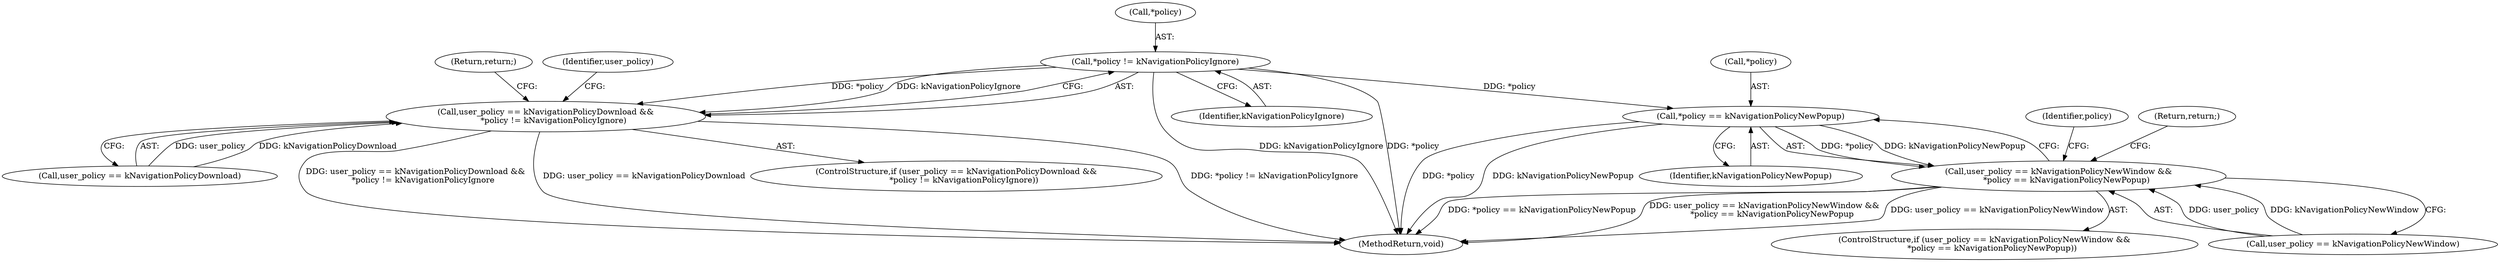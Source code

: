 digraph "1_Chrome_4379a7fcff8190aa7ba72307b398161c32102c52_2@pointer" {
"1000195" [label="(Call,*policy != kNavigationPolicyIgnore)"];
"1000191" [label="(Call,user_policy == kNavigationPolicyDownload &&\n      *policy != kNavigationPolicyIgnore)"];
"1000205" [label="(Call,*policy == kNavigationPolicyNewPopup)"];
"1000201" [label="(Call,user_policy == kNavigationPolicyNewWindow &&\n      *policy == kNavigationPolicyNewPopup)"];
"1000198" [label="(Identifier,kNavigationPolicyIgnore)"];
"1000195" [label="(Call,*policy != kNavigationPolicyIgnore)"];
"1000200" [label="(ControlStructure,if (user_policy == kNavigationPolicyNewWindow &&\n      *policy == kNavigationPolicyNewPopup))"];
"1000202" [label="(Call,user_policy == kNavigationPolicyNewWindow)"];
"1000212" [label="(Identifier,policy)"];
"1000190" [label="(ControlStructure,if (user_policy == kNavigationPolicyDownload &&\n      *policy != kNavigationPolicyIgnore))"];
"1000201" [label="(Call,user_policy == kNavigationPolicyNewWindow &&\n      *policy == kNavigationPolicyNewPopup)"];
"1000199" [label="(Return,return;)"];
"1000203" [label="(Identifier,user_policy)"];
"1000214" [label="(MethodReturn,void)"];
"1000196" [label="(Call,*policy)"];
"1000208" [label="(Identifier,kNavigationPolicyNewPopup)"];
"1000192" [label="(Call,user_policy == kNavigationPolicyDownload)"];
"1000205" [label="(Call,*policy == kNavigationPolicyNewPopup)"];
"1000191" [label="(Call,user_policy == kNavigationPolicyDownload &&\n      *policy != kNavigationPolicyIgnore)"];
"1000206" [label="(Call,*policy)"];
"1000209" [label="(Return,return;)"];
"1000195" -> "1000191"  [label="AST: "];
"1000195" -> "1000198"  [label="CFG: "];
"1000196" -> "1000195"  [label="AST: "];
"1000198" -> "1000195"  [label="AST: "];
"1000191" -> "1000195"  [label="CFG: "];
"1000195" -> "1000214"  [label="DDG: *policy"];
"1000195" -> "1000214"  [label="DDG: kNavigationPolicyIgnore"];
"1000195" -> "1000191"  [label="DDG: *policy"];
"1000195" -> "1000191"  [label="DDG: kNavigationPolicyIgnore"];
"1000195" -> "1000205"  [label="DDG: *policy"];
"1000191" -> "1000190"  [label="AST: "];
"1000191" -> "1000192"  [label="CFG: "];
"1000192" -> "1000191"  [label="AST: "];
"1000199" -> "1000191"  [label="CFG: "];
"1000203" -> "1000191"  [label="CFG: "];
"1000191" -> "1000214"  [label="DDG: *policy != kNavigationPolicyIgnore"];
"1000191" -> "1000214"  [label="DDG: user_policy == kNavigationPolicyDownload &&\n      *policy != kNavigationPolicyIgnore"];
"1000191" -> "1000214"  [label="DDG: user_policy == kNavigationPolicyDownload"];
"1000192" -> "1000191"  [label="DDG: user_policy"];
"1000192" -> "1000191"  [label="DDG: kNavigationPolicyDownload"];
"1000205" -> "1000201"  [label="AST: "];
"1000205" -> "1000208"  [label="CFG: "];
"1000206" -> "1000205"  [label="AST: "];
"1000208" -> "1000205"  [label="AST: "];
"1000201" -> "1000205"  [label="CFG: "];
"1000205" -> "1000214"  [label="DDG: *policy"];
"1000205" -> "1000214"  [label="DDG: kNavigationPolicyNewPopup"];
"1000205" -> "1000201"  [label="DDG: *policy"];
"1000205" -> "1000201"  [label="DDG: kNavigationPolicyNewPopup"];
"1000201" -> "1000200"  [label="AST: "];
"1000201" -> "1000202"  [label="CFG: "];
"1000202" -> "1000201"  [label="AST: "];
"1000209" -> "1000201"  [label="CFG: "];
"1000212" -> "1000201"  [label="CFG: "];
"1000201" -> "1000214"  [label="DDG: *policy == kNavigationPolicyNewPopup"];
"1000201" -> "1000214"  [label="DDG: user_policy == kNavigationPolicyNewWindow &&\n      *policy == kNavigationPolicyNewPopup"];
"1000201" -> "1000214"  [label="DDG: user_policy == kNavigationPolicyNewWindow"];
"1000202" -> "1000201"  [label="DDG: user_policy"];
"1000202" -> "1000201"  [label="DDG: kNavigationPolicyNewWindow"];
}

